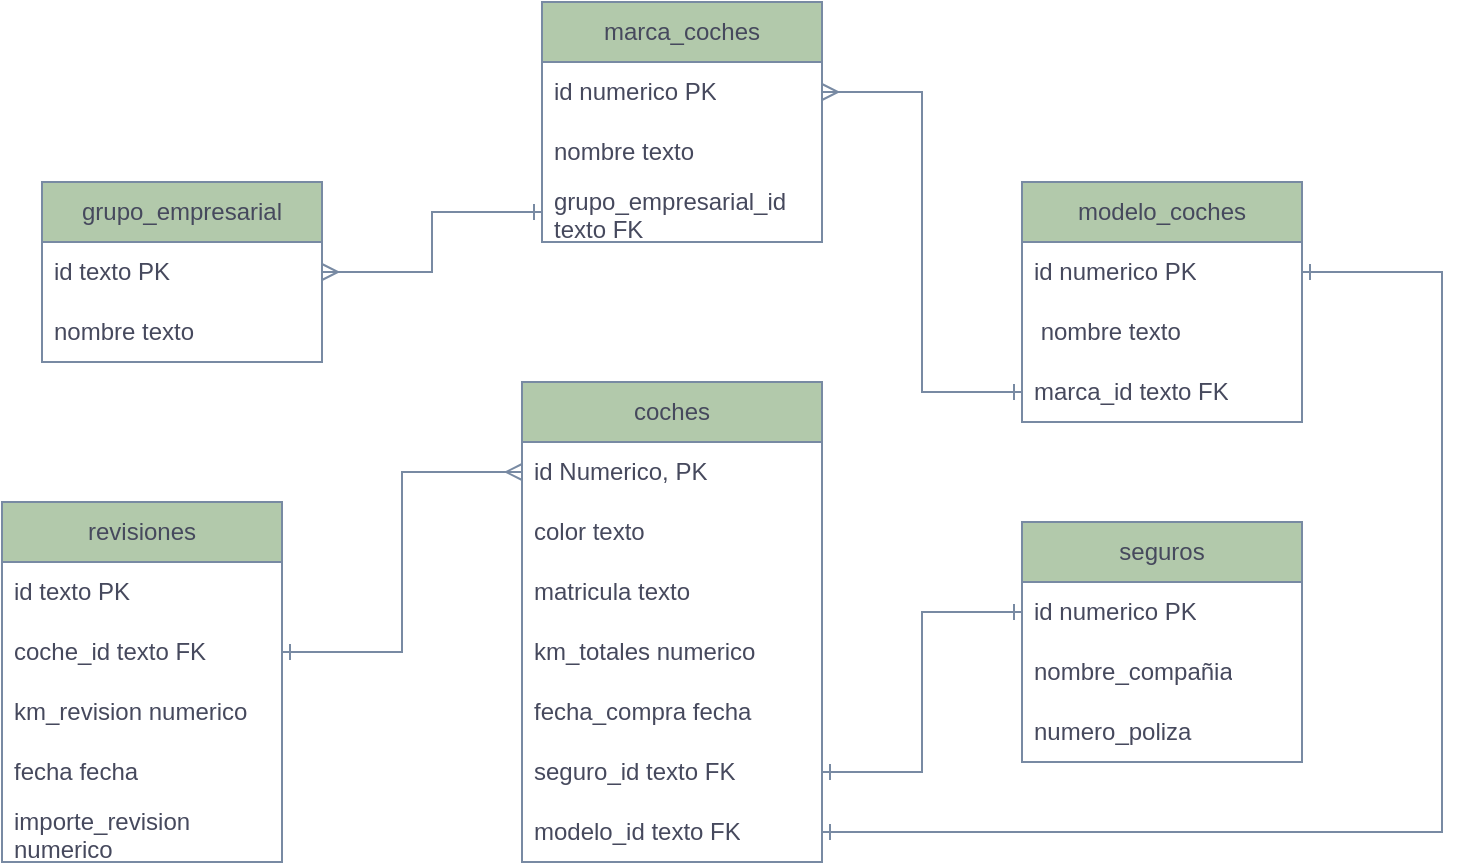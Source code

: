 <mxfile version="21.7.5" type="device">
  <diagram id="2N3iAt-H21U6h61ZK4N1" name="Página-1">
    <mxGraphModel dx="1270" dy="546" grid="1" gridSize="10" guides="1" tooltips="1" connect="1" arrows="1" fold="1" page="1" pageScale="1" pageWidth="827" pageHeight="1169" math="0" shadow="0">
      <root>
        <mxCell id="0" />
        <mxCell id="1" parent="0" />
        <mxCell id="VYfn4WluSGuWZ-GFUTzw-6" value="coches" style="swimlane;fontStyle=0;childLayout=stackLayout;horizontal=1;startSize=30;horizontalStack=0;resizeParent=1;resizeParentMax=0;resizeLast=0;collapsible=1;marginBottom=0;whiteSpace=wrap;html=1;labelBackgroundColor=none;fillColor=#B2C9AB;strokeColor=#788AA3;fontColor=#46495D;" parent="1" vertex="1">
          <mxGeometry x="330" y="220" width="150" height="240" as="geometry" />
        </mxCell>
        <mxCell id="VYfn4WluSGuWZ-GFUTzw-11" value="id Numerico, PK" style="text;strokeColor=none;fillColor=none;align=left;verticalAlign=middle;spacingLeft=4;spacingRight=4;overflow=hidden;points=[[0,0.5],[1,0.5]];portConstraint=eastwest;rotatable=0;whiteSpace=wrap;html=1;labelBackgroundColor=none;fontColor=#46495D;" parent="VYfn4WluSGuWZ-GFUTzw-6" vertex="1">
          <mxGeometry y="30" width="150" height="30" as="geometry" />
        </mxCell>
        <mxCell id="VYfn4WluSGuWZ-GFUTzw-10" value="color texto" style="text;strokeColor=none;fillColor=none;align=left;verticalAlign=middle;spacingLeft=4;spacingRight=4;overflow=hidden;points=[[0,0.5],[1,0.5]];portConstraint=eastwest;rotatable=0;whiteSpace=wrap;html=1;labelBackgroundColor=none;fontColor=#46495D;" parent="VYfn4WluSGuWZ-GFUTzw-6" vertex="1">
          <mxGeometry y="60" width="150" height="30" as="geometry" />
        </mxCell>
        <mxCell id="VYfn4WluSGuWZ-GFUTzw-7" value="matricula texto" style="text;strokeColor=none;fillColor=none;align=left;verticalAlign=middle;spacingLeft=4;spacingRight=4;overflow=hidden;points=[[0,0.5],[1,0.5]];portConstraint=eastwest;rotatable=0;whiteSpace=wrap;html=1;labelBackgroundColor=none;fontColor=#46495D;" parent="VYfn4WluSGuWZ-GFUTzw-6" vertex="1">
          <mxGeometry y="90" width="150" height="30" as="geometry" />
        </mxCell>
        <mxCell id="VYfn4WluSGuWZ-GFUTzw-8" value="km_totales numerico" style="text;strokeColor=none;fillColor=none;align=left;verticalAlign=middle;spacingLeft=4;spacingRight=4;overflow=hidden;points=[[0,0.5],[1,0.5]];portConstraint=eastwest;rotatable=0;whiteSpace=wrap;html=1;labelBackgroundColor=none;fontColor=#46495D;" parent="VYfn4WluSGuWZ-GFUTzw-6" vertex="1">
          <mxGeometry y="120" width="150" height="30" as="geometry" />
        </mxCell>
        <mxCell id="VYfn4WluSGuWZ-GFUTzw-12" value="fecha_compra fecha" style="text;strokeColor=none;fillColor=none;align=left;verticalAlign=middle;spacingLeft=4;spacingRight=4;overflow=hidden;points=[[0,0.5],[1,0.5]];portConstraint=eastwest;rotatable=0;whiteSpace=wrap;html=1;labelBackgroundColor=none;fontColor=#46495D;" parent="VYfn4WluSGuWZ-GFUTzw-6" vertex="1">
          <mxGeometry y="150" width="150" height="30" as="geometry" />
        </mxCell>
        <mxCell id="VYfn4WluSGuWZ-GFUTzw-13" value="seguro_id texto FK" style="text;strokeColor=none;fillColor=none;align=left;verticalAlign=middle;spacingLeft=4;spacingRight=4;overflow=hidden;points=[[0,0.5],[1,0.5]];portConstraint=eastwest;rotatable=0;whiteSpace=wrap;html=1;labelBackgroundColor=none;fontColor=#46495D;" parent="VYfn4WluSGuWZ-GFUTzw-6" vertex="1">
          <mxGeometry y="180" width="150" height="30" as="geometry" />
        </mxCell>
        <mxCell id="VYfn4WluSGuWZ-GFUTzw-9" value="modelo_id texto FK" style="text;strokeColor=none;fillColor=none;align=left;verticalAlign=middle;spacingLeft=4;spacingRight=4;overflow=hidden;points=[[0,0.5],[1,0.5]];portConstraint=eastwest;rotatable=0;whiteSpace=wrap;html=1;labelBackgroundColor=none;fontColor=#46495D;" parent="VYfn4WluSGuWZ-GFUTzw-6" vertex="1">
          <mxGeometry y="210" width="150" height="30" as="geometry" />
        </mxCell>
        <mxCell id="VYfn4WluSGuWZ-GFUTzw-14" value="marca_coches" style="swimlane;fontStyle=0;childLayout=stackLayout;horizontal=1;startSize=30;horizontalStack=0;resizeParent=1;resizeParentMax=0;resizeLast=0;collapsible=1;marginBottom=0;whiteSpace=wrap;html=1;labelBackgroundColor=none;fillColor=#B2C9AB;strokeColor=#788AA3;fontColor=#46495D;" parent="1" vertex="1">
          <mxGeometry x="340" y="30" width="140" height="120" as="geometry" />
        </mxCell>
        <mxCell id="VYfn4WluSGuWZ-GFUTzw-15" value="id numerico PK" style="text;strokeColor=none;fillColor=none;align=left;verticalAlign=middle;spacingLeft=4;spacingRight=4;overflow=hidden;points=[[0,0.5],[1,0.5]];portConstraint=eastwest;rotatable=0;whiteSpace=wrap;html=1;labelBackgroundColor=none;fontColor=#46495D;" parent="VYfn4WluSGuWZ-GFUTzw-14" vertex="1">
          <mxGeometry y="30" width="140" height="30" as="geometry" />
        </mxCell>
        <mxCell id="VYfn4WluSGuWZ-GFUTzw-16" value="nombre texto" style="text;strokeColor=none;fillColor=none;align=left;verticalAlign=middle;spacingLeft=4;spacingRight=4;overflow=hidden;points=[[0,0.5],[1,0.5]];portConstraint=eastwest;rotatable=0;whiteSpace=wrap;html=1;labelBackgroundColor=none;fontColor=#46495D;" parent="VYfn4WluSGuWZ-GFUTzw-14" vertex="1">
          <mxGeometry y="60" width="140" height="30" as="geometry" />
        </mxCell>
        <mxCell id="VYfn4WluSGuWZ-GFUTzw-17" value="grupo_empresarial_id texto FK" style="text;strokeColor=none;fillColor=none;align=left;verticalAlign=middle;spacingLeft=4;spacingRight=4;overflow=hidden;points=[[0,0.5],[1,0.5]];portConstraint=eastwest;rotatable=0;whiteSpace=wrap;html=1;labelBackgroundColor=none;fontColor=#46495D;" parent="VYfn4WluSGuWZ-GFUTzw-14" vertex="1">
          <mxGeometry y="90" width="140" height="30" as="geometry" />
        </mxCell>
        <mxCell id="VYfn4WluSGuWZ-GFUTzw-18" value="modelo_coches" style="swimlane;fontStyle=0;childLayout=stackLayout;horizontal=1;startSize=30;horizontalStack=0;resizeParent=1;resizeParentMax=0;resizeLast=0;collapsible=1;marginBottom=0;whiteSpace=wrap;html=1;labelBackgroundColor=none;fillColor=#B2C9AB;strokeColor=#788AA3;fontColor=#46495D;" parent="1" vertex="1">
          <mxGeometry x="580" y="120" width="140" height="120" as="geometry" />
        </mxCell>
        <mxCell id="VYfn4WluSGuWZ-GFUTzw-19" value="id numerico PK" style="text;strokeColor=none;fillColor=none;align=left;verticalAlign=middle;spacingLeft=4;spacingRight=4;overflow=hidden;points=[[0,0.5],[1,0.5]];portConstraint=eastwest;rotatable=0;whiteSpace=wrap;html=1;labelBackgroundColor=none;fontColor=#46495D;" parent="VYfn4WluSGuWZ-GFUTzw-18" vertex="1">
          <mxGeometry y="30" width="140" height="30" as="geometry" />
        </mxCell>
        <mxCell id="VYfn4WluSGuWZ-GFUTzw-20" value="&amp;nbsp;nombre texto" style="text;strokeColor=none;fillColor=none;align=left;verticalAlign=middle;spacingLeft=4;spacingRight=4;overflow=hidden;points=[[0,0.5],[1,0.5]];portConstraint=eastwest;rotatable=0;whiteSpace=wrap;html=1;labelBackgroundColor=none;fontColor=#46495D;" parent="VYfn4WluSGuWZ-GFUTzw-18" vertex="1">
          <mxGeometry y="60" width="140" height="30" as="geometry" />
        </mxCell>
        <mxCell id="VYfn4WluSGuWZ-GFUTzw-21" value="marca_id texto FK" style="text;strokeColor=none;fillColor=none;align=left;verticalAlign=middle;spacingLeft=4;spacingRight=4;overflow=hidden;points=[[0,0.5],[1,0.5]];portConstraint=eastwest;rotatable=0;whiteSpace=wrap;html=1;labelBackgroundColor=none;fontColor=#46495D;" parent="VYfn4WluSGuWZ-GFUTzw-18" vertex="1">
          <mxGeometry y="90" width="140" height="30" as="geometry" />
        </mxCell>
        <mxCell id="VYfn4WluSGuWZ-GFUTzw-22" value="grupo_empresarial" style="swimlane;fontStyle=0;childLayout=stackLayout;horizontal=1;startSize=30;horizontalStack=0;resizeParent=1;resizeParentMax=0;resizeLast=0;collapsible=1;marginBottom=0;whiteSpace=wrap;html=1;labelBackgroundColor=none;fillColor=#B2C9AB;strokeColor=#788AA3;fontColor=#46495D;" parent="1" vertex="1">
          <mxGeometry x="90" y="120" width="140" height="90" as="geometry">
            <mxRectangle x="90" y="120" width="60" height="30" as="alternateBounds" />
          </mxGeometry>
        </mxCell>
        <mxCell id="VYfn4WluSGuWZ-GFUTzw-23" value="id texto PK" style="text;strokeColor=none;fillColor=none;align=left;verticalAlign=middle;spacingLeft=4;spacingRight=4;overflow=hidden;points=[[0,0.5],[1,0.5]];portConstraint=eastwest;rotatable=0;whiteSpace=wrap;html=1;labelBackgroundColor=none;fontColor=#46495D;" parent="VYfn4WluSGuWZ-GFUTzw-22" vertex="1">
          <mxGeometry y="30" width="140" height="30" as="geometry" />
        </mxCell>
        <mxCell id="VYfn4WluSGuWZ-GFUTzw-24" value="nombre texto&amp;nbsp;" style="text;strokeColor=none;fillColor=none;align=left;verticalAlign=middle;spacingLeft=4;spacingRight=4;overflow=hidden;points=[[0,0.5],[1,0.5]];portConstraint=eastwest;rotatable=0;whiteSpace=wrap;html=1;labelBackgroundColor=none;fontColor=#46495D;" parent="VYfn4WluSGuWZ-GFUTzw-22" vertex="1">
          <mxGeometry y="60" width="140" height="30" as="geometry" />
        </mxCell>
        <mxCell id="VYfn4WluSGuWZ-GFUTzw-26" value="revisiones" style="swimlane;fontStyle=0;childLayout=stackLayout;horizontal=1;startSize=30;horizontalStack=0;resizeParent=1;resizeParentMax=0;resizeLast=0;collapsible=1;marginBottom=0;whiteSpace=wrap;html=1;labelBackgroundColor=none;fillColor=#B2C9AB;strokeColor=#788AA3;fontColor=#46495D;" parent="1" vertex="1">
          <mxGeometry x="70" y="280" width="140" height="180" as="geometry" />
        </mxCell>
        <mxCell id="VYfn4WluSGuWZ-GFUTzw-27" value="id texto PK" style="text;strokeColor=none;fillColor=none;align=left;verticalAlign=middle;spacingLeft=4;spacingRight=4;overflow=hidden;points=[[0,0.5],[1,0.5]];portConstraint=eastwest;rotatable=0;whiteSpace=wrap;html=1;labelBackgroundColor=none;fontColor=#46495D;" parent="VYfn4WluSGuWZ-GFUTzw-26" vertex="1">
          <mxGeometry y="30" width="140" height="30" as="geometry" />
        </mxCell>
        <mxCell id="VYfn4WluSGuWZ-GFUTzw-28" value="coche_id texto FK" style="text;strokeColor=none;fillColor=none;align=left;verticalAlign=middle;spacingLeft=4;spacingRight=4;overflow=hidden;points=[[0,0.5],[1,0.5]];portConstraint=eastwest;rotatable=0;whiteSpace=wrap;html=1;labelBackgroundColor=none;fontColor=#46495D;" parent="VYfn4WluSGuWZ-GFUTzw-26" vertex="1">
          <mxGeometry y="60" width="140" height="30" as="geometry" />
        </mxCell>
        <mxCell id="VYfn4WluSGuWZ-GFUTzw-31" value="km_revision numerico" style="text;strokeColor=none;fillColor=none;align=left;verticalAlign=middle;spacingLeft=4;spacingRight=4;overflow=hidden;points=[[0,0.5],[1,0.5]];portConstraint=eastwest;rotatable=0;whiteSpace=wrap;html=1;labelBackgroundColor=none;fontColor=#46495D;" parent="VYfn4WluSGuWZ-GFUTzw-26" vertex="1">
          <mxGeometry y="90" width="140" height="30" as="geometry" />
        </mxCell>
        <mxCell id="VYfn4WluSGuWZ-GFUTzw-30" value="fecha fecha" style="text;strokeColor=none;fillColor=none;align=left;verticalAlign=middle;spacingLeft=4;spacingRight=4;overflow=hidden;points=[[0,0.5],[1,0.5]];portConstraint=eastwest;rotatable=0;whiteSpace=wrap;html=1;labelBackgroundColor=none;fontColor=#46495D;" parent="VYfn4WluSGuWZ-GFUTzw-26" vertex="1">
          <mxGeometry y="120" width="140" height="30" as="geometry" />
        </mxCell>
        <mxCell id="VYfn4WluSGuWZ-GFUTzw-29" value="importe_revision numerico" style="text;strokeColor=none;fillColor=none;align=left;verticalAlign=middle;spacingLeft=4;spacingRight=4;overflow=hidden;points=[[0,0.5],[1,0.5]];portConstraint=eastwest;rotatable=0;whiteSpace=wrap;html=1;labelBackgroundColor=none;fontColor=#46495D;" parent="VYfn4WluSGuWZ-GFUTzw-26" vertex="1">
          <mxGeometry y="150" width="140" height="30" as="geometry" />
        </mxCell>
        <mxCell id="VYfn4WluSGuWZ-GFUTzw-32" style="edgeStyle=orthogonalEdgeStyle;rounded=0;orthogonalLoop=1;jettySize=auto;html=1;exitX=0;exitY=0.5;exitDx=0;exitDy=0;entryX=1;entryY=0.5;entryDx=0;entryDy=0;startArrow=ERone;startFill=0;endArrow=ERmany;endFill=0;labelBackgroundColor=none;strokeColor=#788AA3;fontColor=default;" parent="1" source="VYfn4WluSGuWZ-GFUTzw-17" target="VYfn4WluSGuWZ-GFUTzw-23" edge="1">
          <mxGeometry relative="1" as="geometry" />
        </mxCell>
        <mxCell id="VYfn4WluSGuWZ-GFUTzw-33" style="edgeStyle=orthogonalEdgeStyle;rounded=0;orthogonalLoop=1;jettySize=auto;html=1;exitX=0;exitY=0.5;exitDx=0;exitDy=0;entryX=1;entryY=0.5;entryDx=0;entryDy=0;startArrow=ERone;startFill=0;endArrow=ERmany;endFill=0;labelBackgroundColor=none;strokeColor=#788AA3;fontColor=default;" parent="1" source="VYfn4WluSGuWZ-GFUTzw-21" target="VYfn4WluSGuWZ-GFUTzw-15" edge="1">
          <mxGeometry relative="1" as="geometry" />
        </mxCell>
        <mxCell id="VYfn4WluSGuWZ-GFUTzw-34" value="seguros" style="swimlane;fontStyle=0;childLayout=stackLayout;horizontal=1;startSize=30;horizontalStack=0;resizeParent=1;resizeParentMax=0;resizeLast=0;collapsible=1;marginBottom=0;whiteSpace=wrap;html=1;labelBackgroundColor=none;fillColor=#B2C9AB;strokeColor=#788AA3;fontColor=#46495D;" parent="1" vertex="1">
          <mxGeometry x="580" y="290" width="140" height="120" as="geometry" />
        </mxCell>
        <mxCell id="VYfn4WluSGuWZ-GFUTzw-35" value="id numerico PK" style="text;strokeColor=none;fillColor=none;align=left;verticalAlign=middle;spacingLeft=4;spacingRight=4;overflow=hidden;points=[[0,0.5],[1,0.5]];portConstraint=eastwest;rotatable=0;whiteSpace=wrap;html=1;labelBackgroundColor=none;fontColor=#46495D;" parent="VYfn4WluSGuWZ-GFUTzw-34" vertex="1">
          <mxGeometry y="30" width="140" height="30" as="geometry" />
        </mxCell>
        <mxCell id="VYfn4WluSGuWZ-GFUTzw-36" value="nombre_compañia" style="text;strokeColor=none;fillColor=none;align=left;verticalAlign=middle;spacingLeft=4;spacingRight=4;overflow=hidden;points=[[0,0.5],[1,0.5]];portConstraint=eastwest;rotatable=0;whiteSpace=wrap;html=1;labelBackgroundColor=none;fontColor=#46495D;" parent="VYfn4WluSGuWZ-GFUTzw-34" vertex="1">
          <mxGeometry y="60" width="140" height="30" as="geometry" />
        </mxCell>
        <mxCell id="VYfn4WluSGuWZ-GFUTzw-37" value="numero_poliza" style="text;strokeColor=none;fillColor=none;align=left;verticalAlign=middle;spacingLeft=4;spacingRight=4;overflow=hidden;points=[[0,0.5],[1,0.5]];portConstraint=eastwest;rotatable=0;whiteSpace=wrap;html=1;labelBackgroundColor=none;fontColor=#46495D;" parent="VYfn4WluSGuWZ-GFUTzw-34" vertex="1">
          <mxGeometry y="90" width="140" height="30" as="geometry" />
        </mxCell>
        <mxCell id="VYfn4WluSGuWZ-GFUTzw-38" style="edgeStyle=orthogonalEdgeStyle;rounded=0;orthogonalLoop=1;jettySize=auto;html=1;exitX=1;exitY=0.5;exitDx=0;exitDy=0;entryX=0;entryY=0.5;entryDx=0;entryDy=0;startArrow=ERone;startFill=0;endArrow=ERone;endFill=0;labelBackgroundColor=none;strokeColor=#788AA3;fontColor=default;" parent="1" source="VYfn4WluSGuWZ-GFUTzw-13" target="VYfn4WluSGuWZ-GFUTzw-35" edge="1">
          <mxGeometry relative="1" as="geometry" />
        </mxCell>
        <mxCell id="VYfn4WluSGuWZ-GFUTzw-39" style="edgeStyle=orthogonalEdgeStyle;rounded=0;orthogonalLoop=1;jettySize=auto;html=1;exitX=1;exitY=0.5;exitDx=0;exitDy=0;entryX=1;entryY=0.5;entryDx=0;entryDy=0;startArrow=ERone;startFill=0;endArrow=ERone;endFill=0;labelBackgroundColor=none;strokeColor=#788AA3;fontColor=default;" parent="1" source="VYfn4WluSGuWZ-GFUTzw-9" target="VYfn4WluSGuWZ-GFUTzw-19" edge="1">
          <mxGeometry relative="1" as="geometry">
            <Array as="points">
              <mxPoint x="790" y="445" />
              <mxPoint x="790" y="165" />
            </Array>
          </mxGeometry>
        </mxCell>
        <mxCell id="VYfn4WluSGuWZ-GFUTzw-40" style="edgeStyle=orthogonalEdgeStyle;rounded=0;orthogonalLoop=1;jettySize=auto;html=1;exitX=1;exitY=0.5;exitDx=0;exitDy=0;entryX=0;entryY=0.5;entryDx=0;entryDy=0;startArrow=ERone;startFill=0;endArrow=ERmany;endFill=0;labelBackgroundColor=none;strokeColor=#788AA3;fontColor=default;" parent="1" source="VYfn4WluSGuWZ-GFUTzw-28" target="VYfn4WluSGuWZ-GFUTzw-11" edge="1">
          <mxGeometry relative="1" as="geometry" />
        </mxCell>
      </root>
    </mxGraphModel>
  </diagram>
</mxfile>
